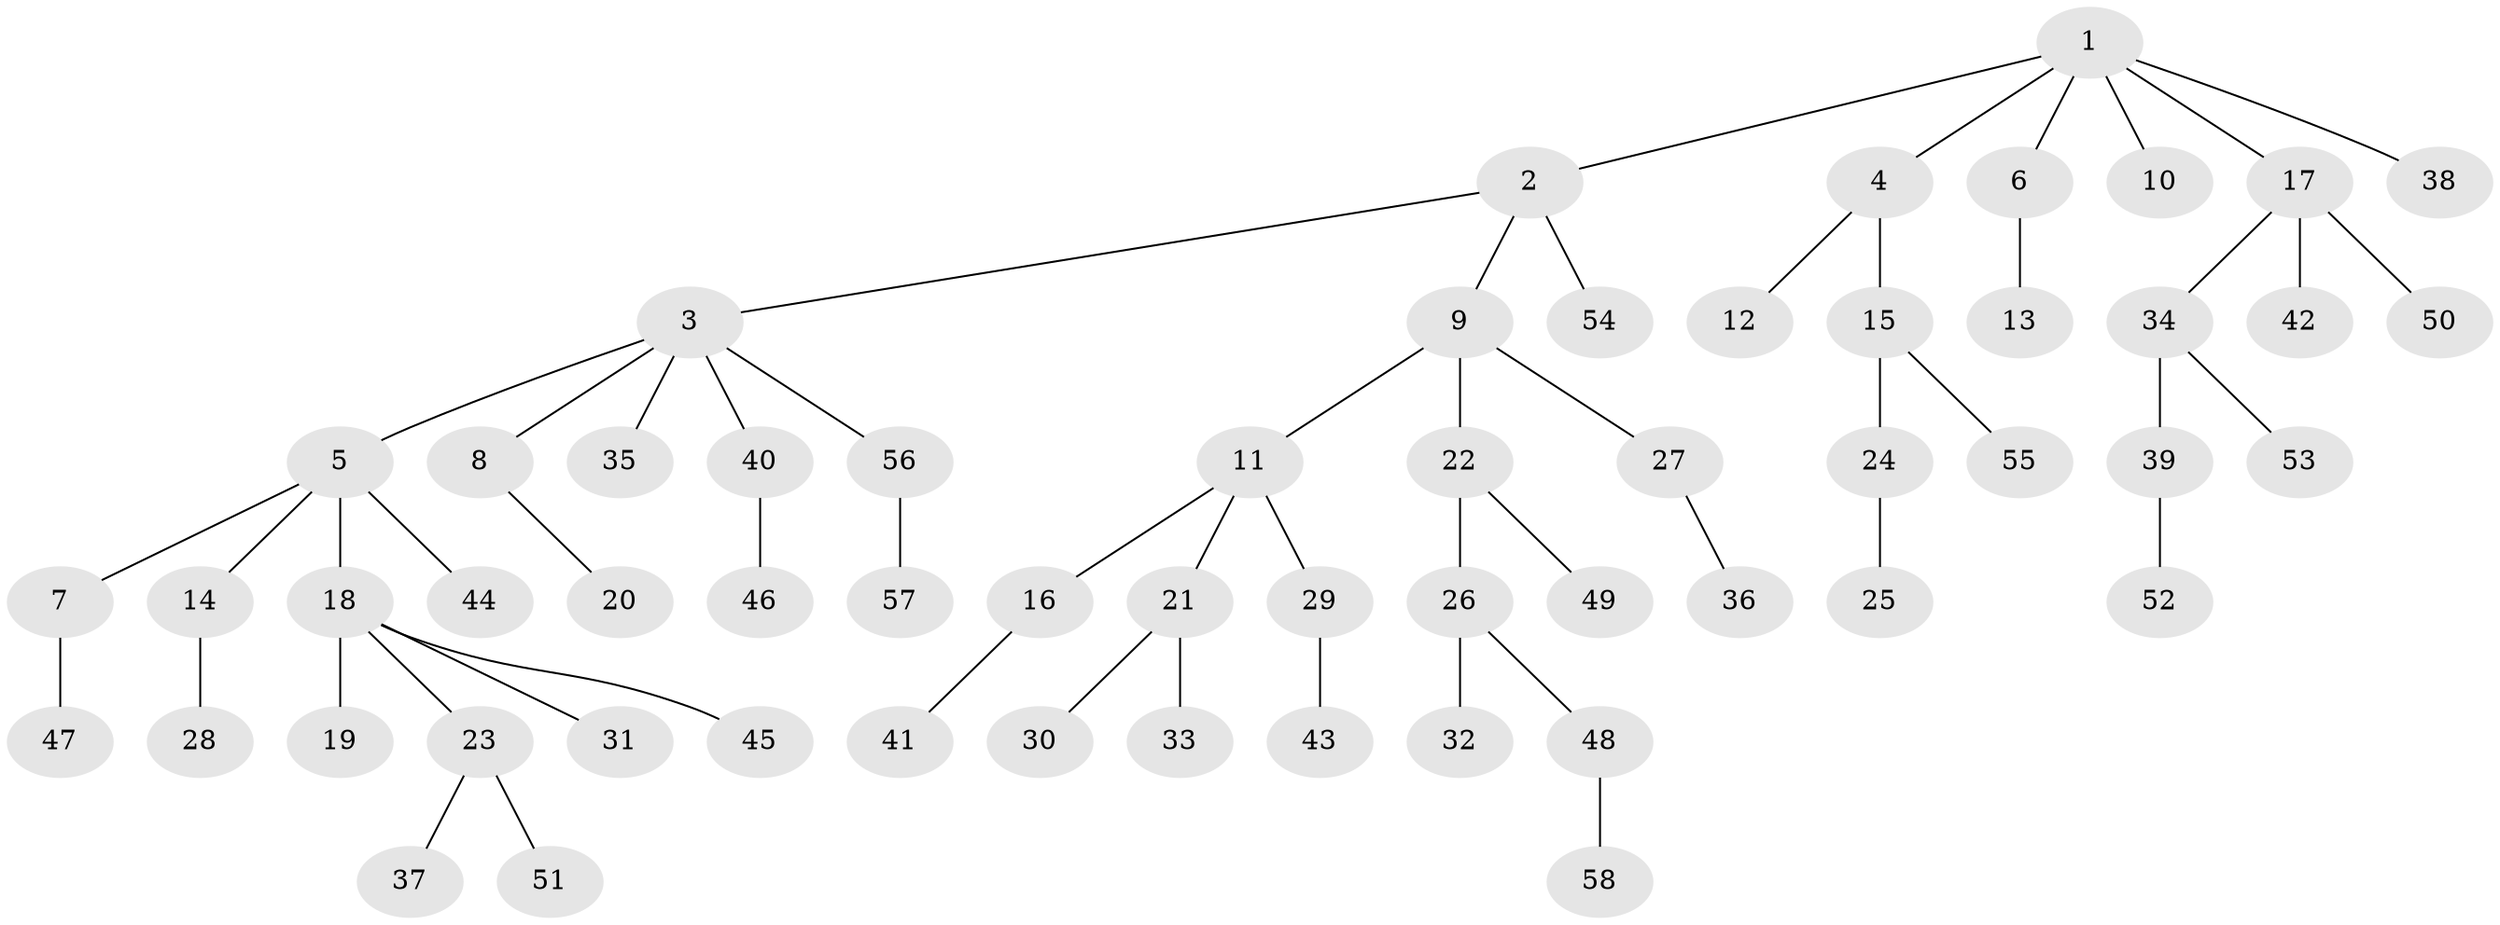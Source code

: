 // Generated by graph-tools (version 1.1) at 2025/36/03/09/25 02:36:44]
// undirected, 58 vertices, 57 edges
graph export_dot {
graph [start="1"]
  node [color=gray90,style=filled];
  1;
  2;
  3;
  4;
  5;
  6;
  7;
  8;
  9;
  10;
  11;
  12;
  13;
  14;
  15;
  16;
  17;
  18;
  19;
  20;
  21;
  22;
  23;
  24;
  25;
  26;
  27;
  28;
  29;
  30;
  31;
  32;
  33;
  34;
  35;
  36;
  37;
  38;
  39;
  40;
  41;
  42;
  43;
  44;
  45;
  46;
  47;
  48;
  49;
  50;
  51;
  52;
  53;
  54;
  55;
  56;
  57;
  58;
  1 -- 2;
  1 -- 4;
  1 -- 6;
  1 -- 10;
  1 -- 17;
  1 -- 38;
  2 -- 3;
  2 -- 9;
  2 -- 54;
  3 -- 5;
  3 -- 8;
  3 -- 35;
  3 -- 40;
  3 -- 56;
  4 -- 12;
  4 -- 15;
  5 -- 7;
  5 -- 14;
  5 -- 18;
  5 -- 44;
  6 -- 13;
  7 -- 47;
  8 -- 20;
  9 -- 11;
  9 -- 22;
  9 -- 27;
  11 -- 16;
  11 -- 21;
  11 -- 29;
  14 -- 28;
  15 -- 24;
  15 -- 55;
  16 -- 41;
  17 -- 34;
  17 -- 42;
  17 -- 50;
  18 -- 19;
  18 -- 23;
  18 -- 31;
  18 -- 45;
  21 -- 30;
  21 -- 33;
  22 -- 26;
  22 -- 49;
  23 -- 37;
  23 -- 51;
  24 -- 25;
  26 -- 32;
  26 -- 48;
  27 -- 36;
  29 -- 43;
  34 -- 39;
  34 -- 53;
  39 -- 52;
  40 -- 46;
  48 -- 58;
  56 -- 57;
}
